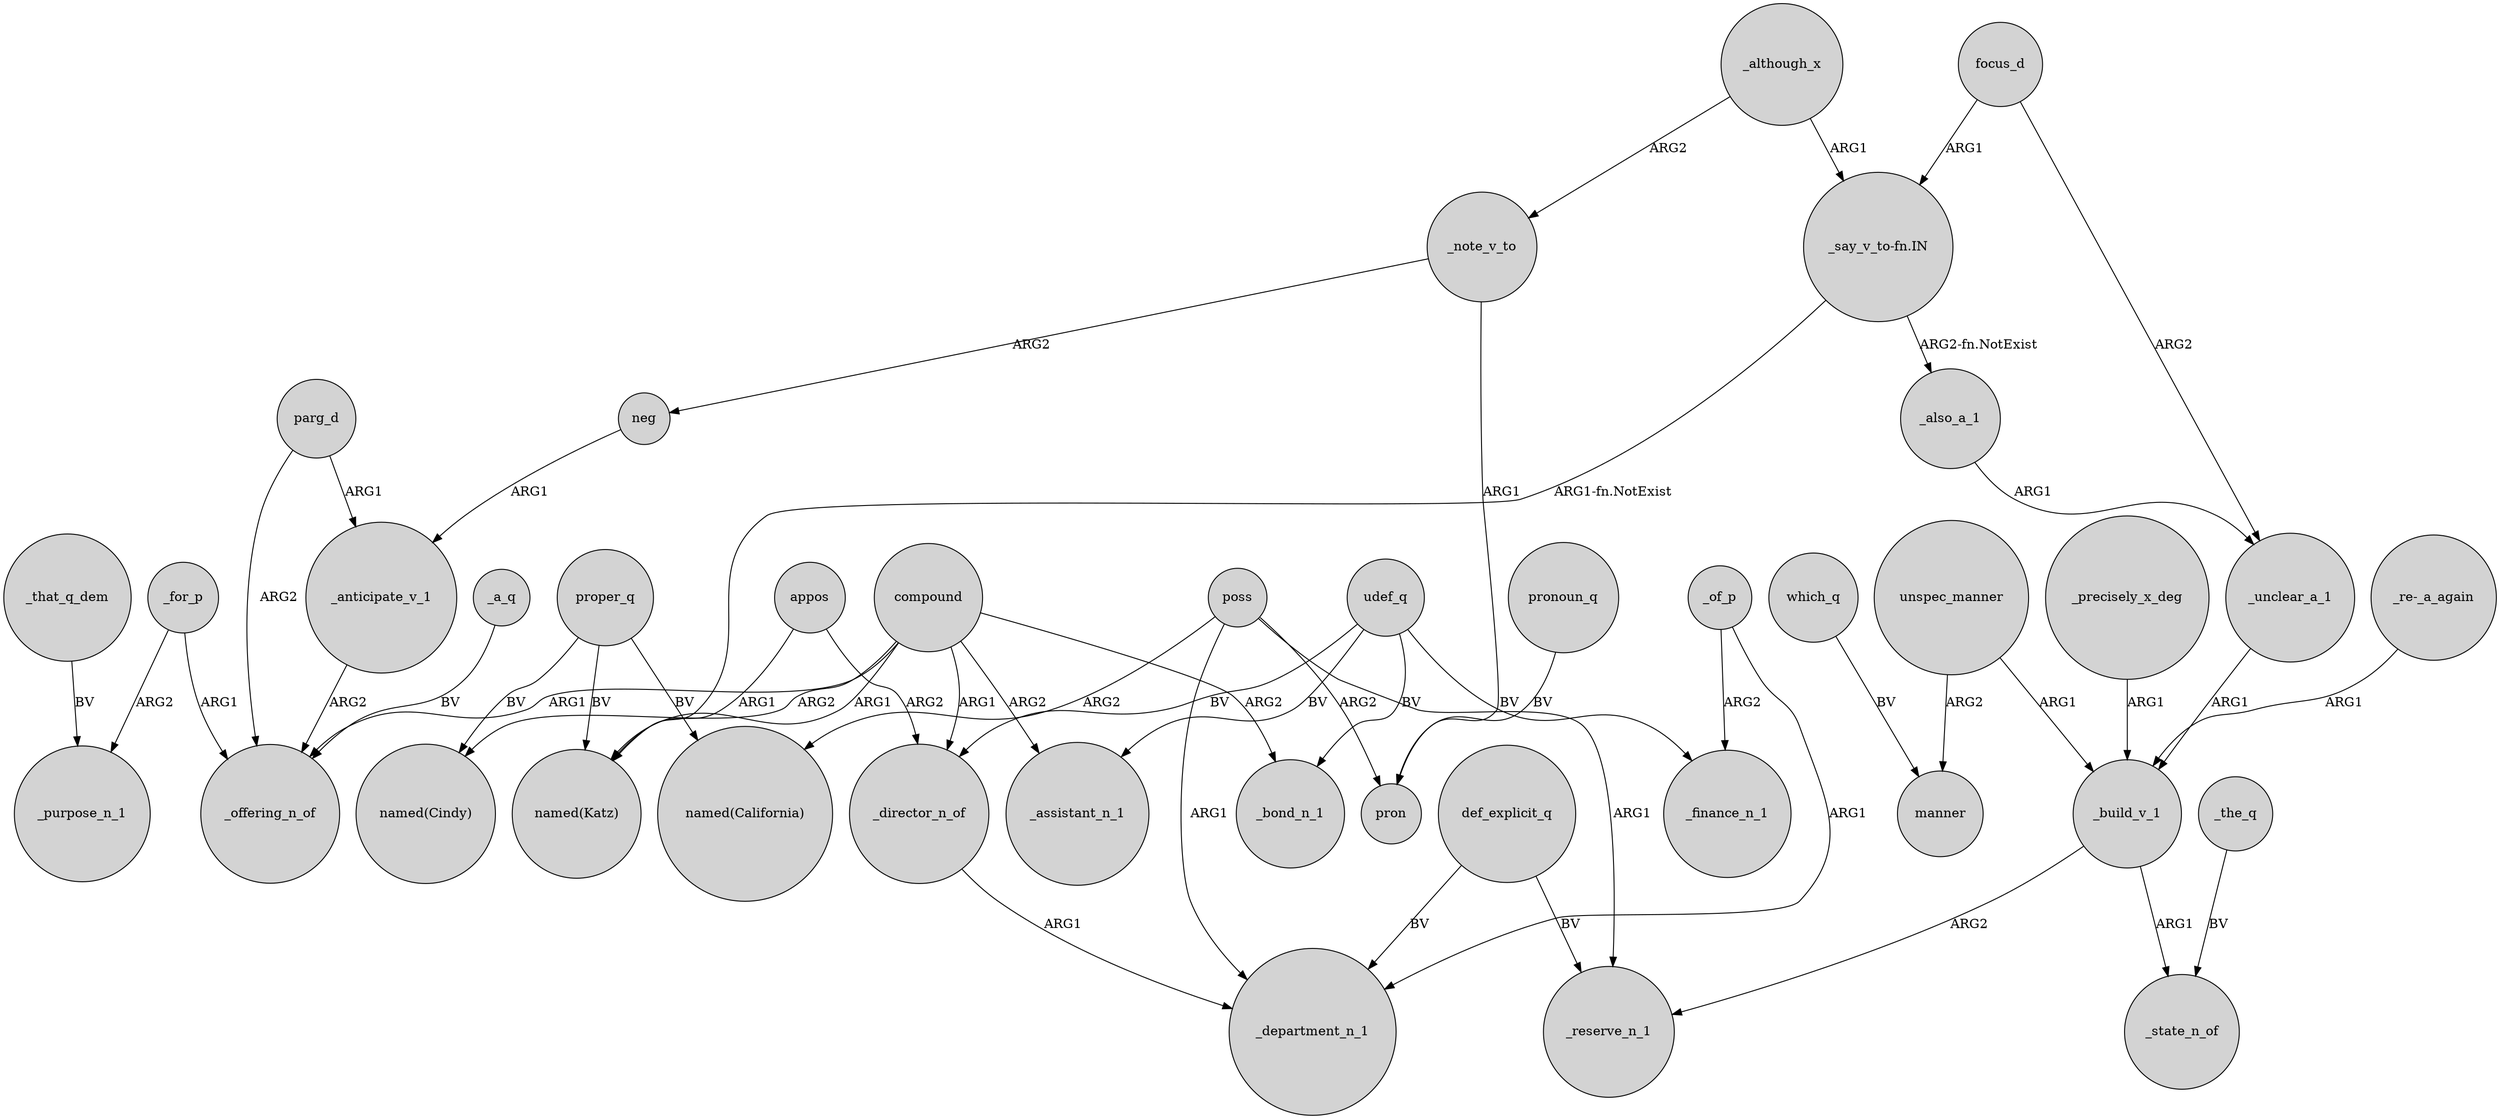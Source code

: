 digraph {
	node [shape=circle style=filled]
	_that_q_dem -> _purpose_n_1 [label=BV]
	unspec_manner -> _build_v_1 [label=ARG1]
	poss -> pron [label=ARG2]
	udef_q -> _finance_n_1 [label=BV]
	poss -> "named(California)" [label=ARG2]
	compound -> "named(Cindy)" [label=ARG2]
	_of_p -> _department_n_1 [label=ARG1]
	_build_v_1 -> _reserve_n_1 [label=ARG2]
	compound -> "named(Katz)" [label=ARG1]
	_note_v_to -> pron [label=ARG1]
	proper_q -> "named(California)" [label=BV]
	_although_x -> "_say_v_to-fn.IN" [label=ARG1]
	which_q -> manner [label=BV]
	_the_q -> _state_n_of [label=BV]
	poss -> _department_n_1 [label=ARG1]
	focus_d -> _unclear_a_1 [label=ARG2]
	udef_q -> _assistant_n_1 [label=BV]
	parg_d -> _offering_n_of [label=ARG2]
	_for_p -> _purpose_n_1 [label=ARG2]
	pronoun_q -> pron [label=BV]
	appos -> "named(Katz)" [label=ARG1]
	proper_q -> "named(Katz)" [label=BV]
	udef_q -> _bond_n_1 [label=BV]
	_of_p -> _finance_n_1 [label=ARG2]
	"_say_v_to-fn.IN" -> _also_a_1 [label="ARG2-fn.NotExist"]
	"_re-_a_again" -> _build_v_1 [label=ARG1]
	compound -> _offering_n_of [label=ARG1]
	neg -> _anticipate_v_1 [label=ARG1]
	parg_d -> _anticipate_v_1 [label=ARG1]
	_director_n_of -> _department_n_1 [label=ARG1]
	_unclear_a_1 -> _build_v_1 [label=ARG1]
	"_say_v_to-fn.IN" -> "named(Katz)" [label="ARG1-fn.NotExist"]
	poss -> _reserve_n_1 [label=ARG1]
	_precisely_x_deg -> _build_v_1 [label=ARG1]
	_build_v_1 -> _state_n_of [label=ARG1]
	compound -> _bond_n_1 [label=ARG2]
	_for_p -> _offering_n_of [label=ARG1]
	_also_a_1 -> _unclear_a_1 [label=ARG1]
	_note_v_to -> neg [label=ARG2]
	_anticipate_v_1 -> _offering_n_of [label=ARG2]
	_a_q -> _offering_n_of [label=BV]
	proper_q -> "named(Cindy)" [label=BV]
	compound -> _director_n_of [label=ARG1]
	def_explicit_q -> _department_n_1 [label=BV]
	unspec_manner -> manner [label=ARG2]
	appos -> _director_n_of [label=ARG2]
	udef_q -> _director_n_of [label=BV]
	compound -> _assistant_n_1 [label=ARG2]
	_although_x -> _note_v_to [label=ARG2]
	focus_d -> "_say_v_to-fn.IN" [label=ARG1]
	def_explicit_q -> _reserve_n_1 [label=BV]
}
